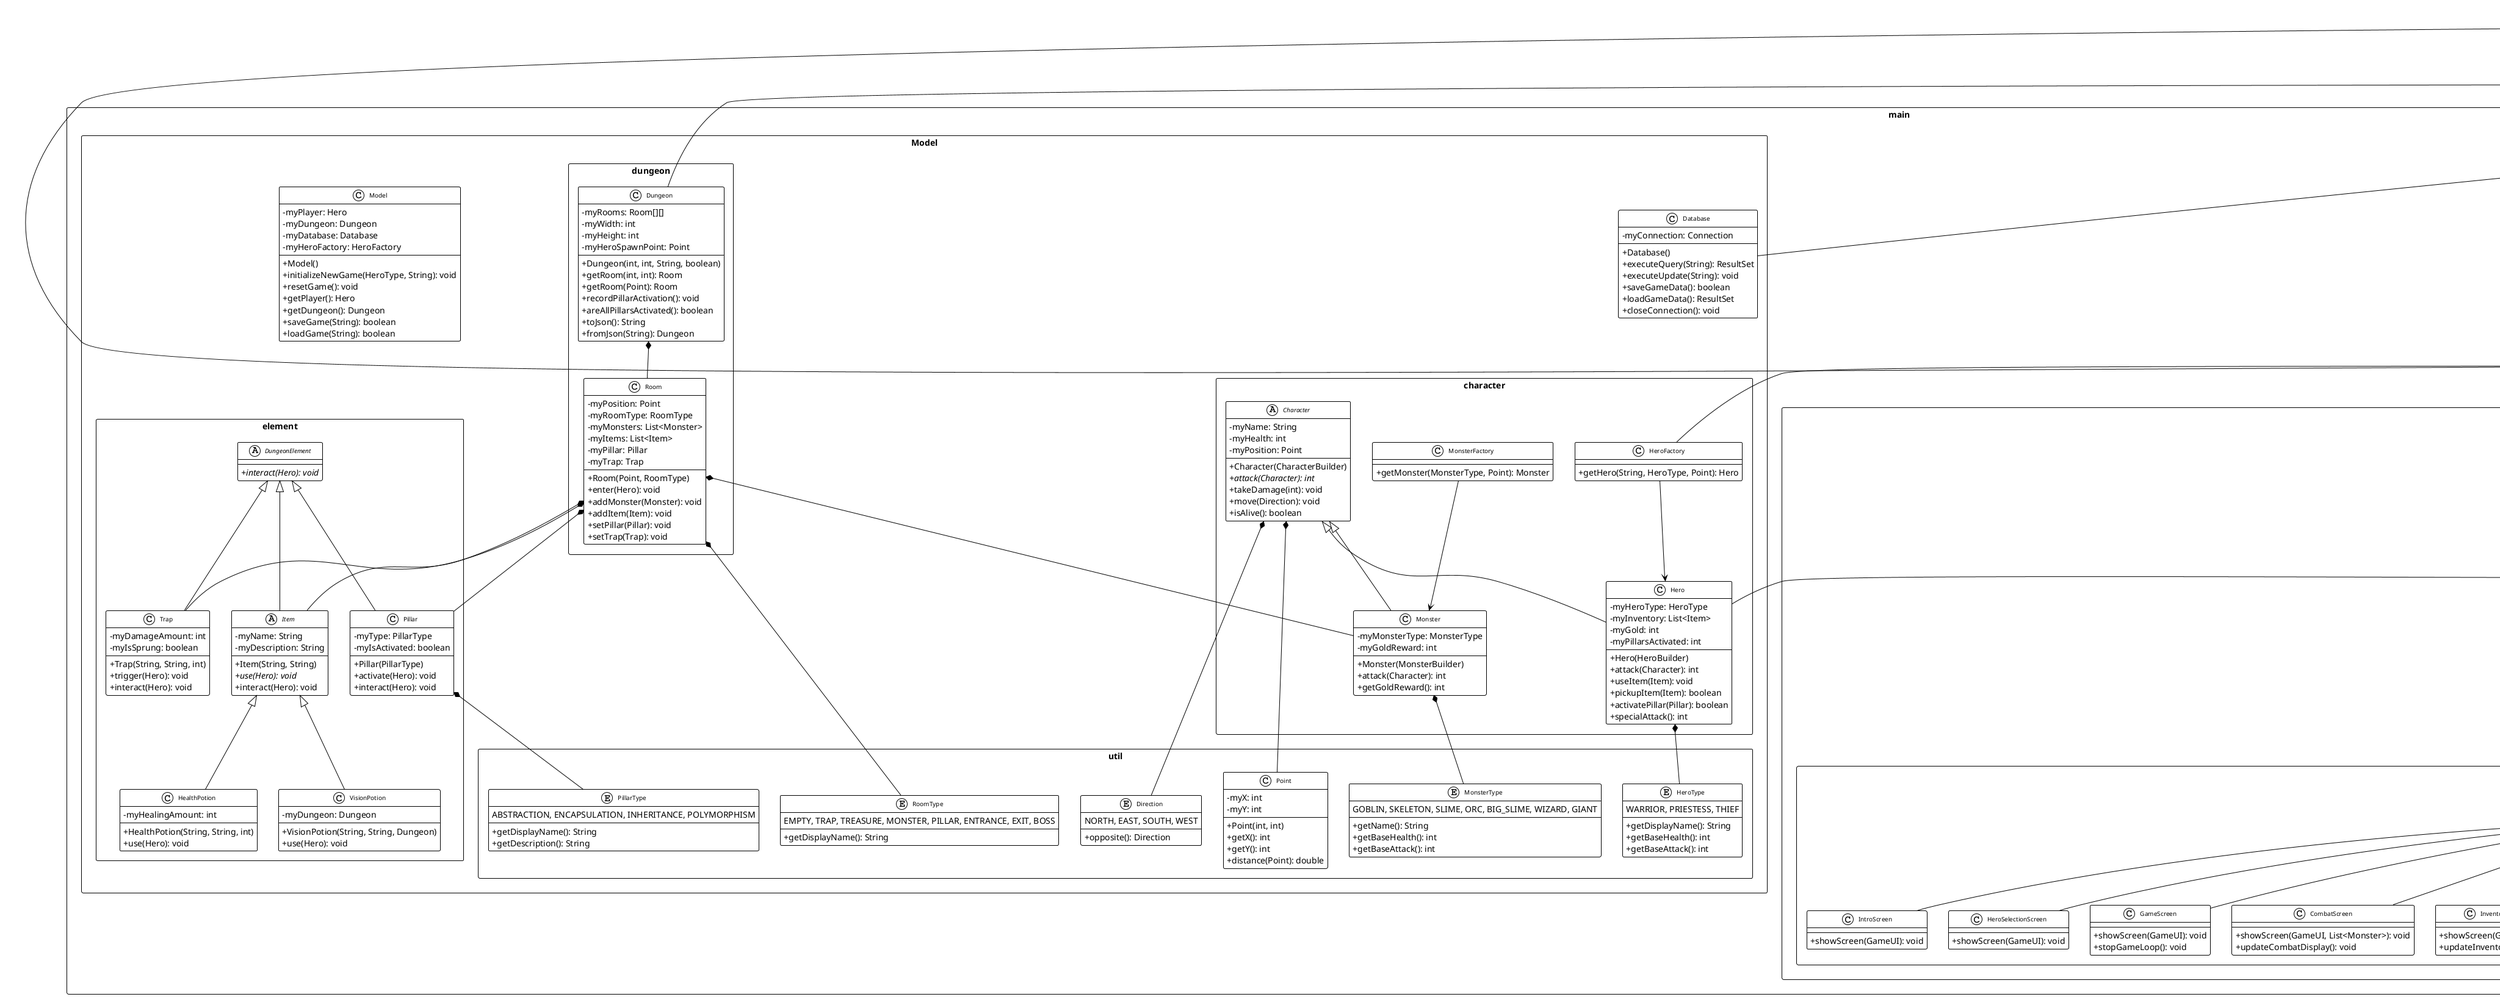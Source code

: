 @startuml DungeonDive_Complete

!theme plain
skinparam classAttributeIconSize 0
skinparam classFontSize 10
skinparam packageStyle rectangle

package "main.Controller" {

    class Controller {
        -myGameModel: Model
        -myGameController: GameController
        -myInputController: InputController
        -myStateController: StateController

        +Controller()
        +startGame(): void
        +pauseGame(): void
        +resumeGame(): void
        +getGameController(): GameController
    }

    class GameController {
        -myGameModel: Model
        -myGameUI: GameUI
        -myStateController: StateController

        +GameController(Model, GameUI, StateController)
        +movePlayer*(): void
        +playerAttack(): void
        +interact(): void
        +openInventory(): void
        +checkWinCondition(): void
    }

    class InputController {
        -myGameController: GameController
        -myStateController: StateController

        +InputController(GameController, StateController)
        +handleKeyPress(KeyEvent): void
        +handleKeyRelease(KeyEvent): void
    }

    class StateController {
        -myCurrentState: GameState

        +changeState(GameState): void
        +getCurrentState(): GameState
        +isInState(GameState): boolean
    }

    enum GameState {
        EXPLORING
        COMBAT
        INVENTORY
        PAUSED
        GAME_OVER
        VICTORY
    }
}

package "main.View" {

    class GameUI {
        -myController: Controller
        -myInputController: InputController

        +GameUI(Stage, Controller)
        +showScreen*(): void
        +updatePlayerStats(): void
        +setInputController(InputController): void
    }

    class UIConstants {
        +MY_GAME_UI: GameUI
        +UIConstants(Stage, Controller)
        +getGameUI(): GameUI
    }

    package "main.View.screen" {
        abstract class Screen {
            -myController: Controller
            +Screen(Stage, Controller)
            +{abstract} showScreen(GameUI): void
        }

        class IntroScreen {
            +showScreen(GameUI): void
        }

        class HeroSelectionScreen {
            +showScreen(GameUI): void
        }

        class GameScreen {
            +showScreen(GameUI): void
            +stopGameLoop(): void
        }

        class CombatScreen {
            +showScreen(GameUI, List<Monster>): void
            +updateCombatDisplay(): void
        }

        class InventoryScreen {
            +showScreen(GameUI): void
            +updateInventory(): void
        }

        class HelpScreen {
            +showScreen(GameUI): void
        }

        class PauseScreen {
            +showScreen(GameUI): void
        }

        class SavesScreen {
            +showScreen(GameUI): void
        }

        class WinScreen {
            +showScreen(GameUI): void
        }

        class LoseScreen {
            +showScreen(GameUI): void
        }
    }
}

package "main.Model" {

    class Database {
        -myConnection: Connection
        +Database()
        +executeQuery(String): ResultSet
        +executeUpdate(String): void
        +saveGameData(): boolean
        +loadGameData(): ResultSet
        +closeConnection(): void
    }

    class Model {
        -myPlayer: Hero
        -myDungeon: Dungeon
        -myDatabase: Database
        -myHeroFactory: HeroFactory

        +Model()
        +initializeNewGame(HeroType, String): void
        +resetGame(): void
        +getPlayer(): Hero
        +getDungeon(): Dungeon
        +saveGame(String): boolean
        +loadGame(String): boolean
    }

    package "main.Model.character" {
        abstract class Character {
            -myName: String
            -myHealth: int
            -myPosition: Point

            +Character(CharacterBuilder)
            +{abstract} attack(Character): int
            +takeDamage(int): void
            +move(Direction): void
            +isAlive(): boolean
        }

        class Hero {
            -myHeroType: HeroType
            -myInventory: List<Item>
            -myGold: int
            -myPillarsActivated: int

            +Hero(HeroBuilder)
            +attack(Character): int
            +useItem(Item): void
            +pickupItem(Item): boolean
            +activatePillar(Pillar): boolean
            +specialAttack(): int
        }

        class Monster {
            -myMonsterType: MonsterType
            -myGoldReward: int

            +Monster(MonsterBuilder)
            +attack(Character): int
            +getGoldReward(): int
        }

        class HeroFactory {
            +getHero(String, HeroType, Point): Hero
        }

        class MonsterFactory {
            +getMonster(MonsterType, Point): Monster
        }
    }

    package "main.Model.dungeon" {
        class Dungeon {
            -myRooms: Room[][]
            -myWidth: int
            -myHeight: int
            -myHeroSpawnPoint: Point

            +Dungeon(int, int, String, boolean)
            +getRoom(int, int): Room
            +getRoom(Point): Room
            +recordPillarActivation(): void
            +areAllPillarsActivated(): boolean
            +toJson(): String
            +fromJson(String): Dungeon
        }

        class Room {
            -myPosition: Point
            -myRoomType: RoomType
            -myMonsters: List<Monster>
            -myItems: List<Item>
            -myPillar: Pillar
            -myTrap: Trap

            +Room(Point, RoomType)
            +enter(Hero): void
            +addMonster(Monster): void
            +addItem(Item): void
            +setPillar(Pillar): void
            +setTrap(Trap): void
        }
    }

    package "main.Model.element" {
        abstract class DungeonElement {
            +{abstract} interact(Hero): void
        }

        abstract class Item {
            -myName: String
            -myDescription: String

            +Item(String, String)
            +{abstract} use(Hero): void
            +interact(Hero): void
        }

        class HealthPotion {
            -myHealingAmount: int
            +HealthPotion(String, String, int)
            +use(Hero): void
        }

        class VisionPotion {
            -myDungeon: Dungeon
            +VisionPotion(String, String, Dungeon)
            +use(Hero): void
        }

        class Pillar {
            -myType: PillarType
            -myIsActivated: boolean

            +Pillar(PillarType)
            +activate(Hero): void
            +interact(Hero): void
        }

        class Trap {
            -myDamageAmount: int
            -myIsSprung: boolean

            +Trap(String, String, int)
            +trigger(Hero): void
            +interact(Hero): void
        }
    }

    package "main.Model.util" {
        enum Direction {
            NORTH, EAST, SOUTH, WEST
            +opposite(): Direction
        }

        enum HeroType {
            WARRIOR, PRIESTESS, THIEF
            +getDisplayName(): String
            +getBaseHealth(): int
            +getBaseAttack(): int
        }

        enum MonsterType {
            GOBLIN, SKELETON, SLIME, ORC, BIG_SLIME, WIZARD, GIANT
            +getName(): String
            +getBaseHealth(): int
            +getBaseAttack(): int
        }

        enum PillarType {
            ABSTRACTION, ENCAPSULATION, INHERITANCE, POLYMORPHISM
            +getDisplayName(): String
            +getDescription(): String
        }

        enum RoomType {
            EMPTY, TRAP, TREASURE, MONSTER, PILLAR, ENTRANCE, EXIT, BOSS
            +getDisplayName(): String
        }

        class Point {
            -myX: int
            -myY: int

            +Point(int, int)
            +getX(): int
            +getY(): int
            +distance(Point): double
        }
    }
}

' Controller relationships
Controller *-- GameController
Controller *-- InputController
Controller *-- StateController
Controller *-- Model
GameController *-- StateController
GameController *-- GameUI
InputController --> GameController
StateController *-- GameState

' View relationships
GameUI *-- Controller
UIConstants *-- GameUI
Screen <|-- IntroScreen
Screen <|-- HeroSelectionScreen
Screen <|-- GameScreen
Screen <|-- CombatScreen
Screen <|-- InventoryScreen
Screen <|-- HelpScreen
Screen <|-- PauseScreen
Screen <|-- SavesScreen
Screen <|-- WinScreen
Screen <|-- LoseScreen
GameUI --> Screen

' Model relationships
Model *-- Database
Model *-- Hero
Model *-- Dungeon
Model *-- HeroFactory
Character <|-- Hero
Character <|-- Monster
HeroFactory --> Hero
MonsterFactory --> Monster
Dungeon *-- Room
Room *-- Monster
Room *-- Item
Room *-- Pillar
Room *-- Trap
DungeonElement <|-- Item
DungeonElement <|-- Pillar
DungeonElement <|-- Trap
Item <|-- HealthPotion
Item <|-- VisionPotion
Hero *-- HeroType
Monster *-- MonsterType
Pillar *-- PillarType
Room *-- RoomType
Character *-- Point
Character *-- Direction

@enduml
